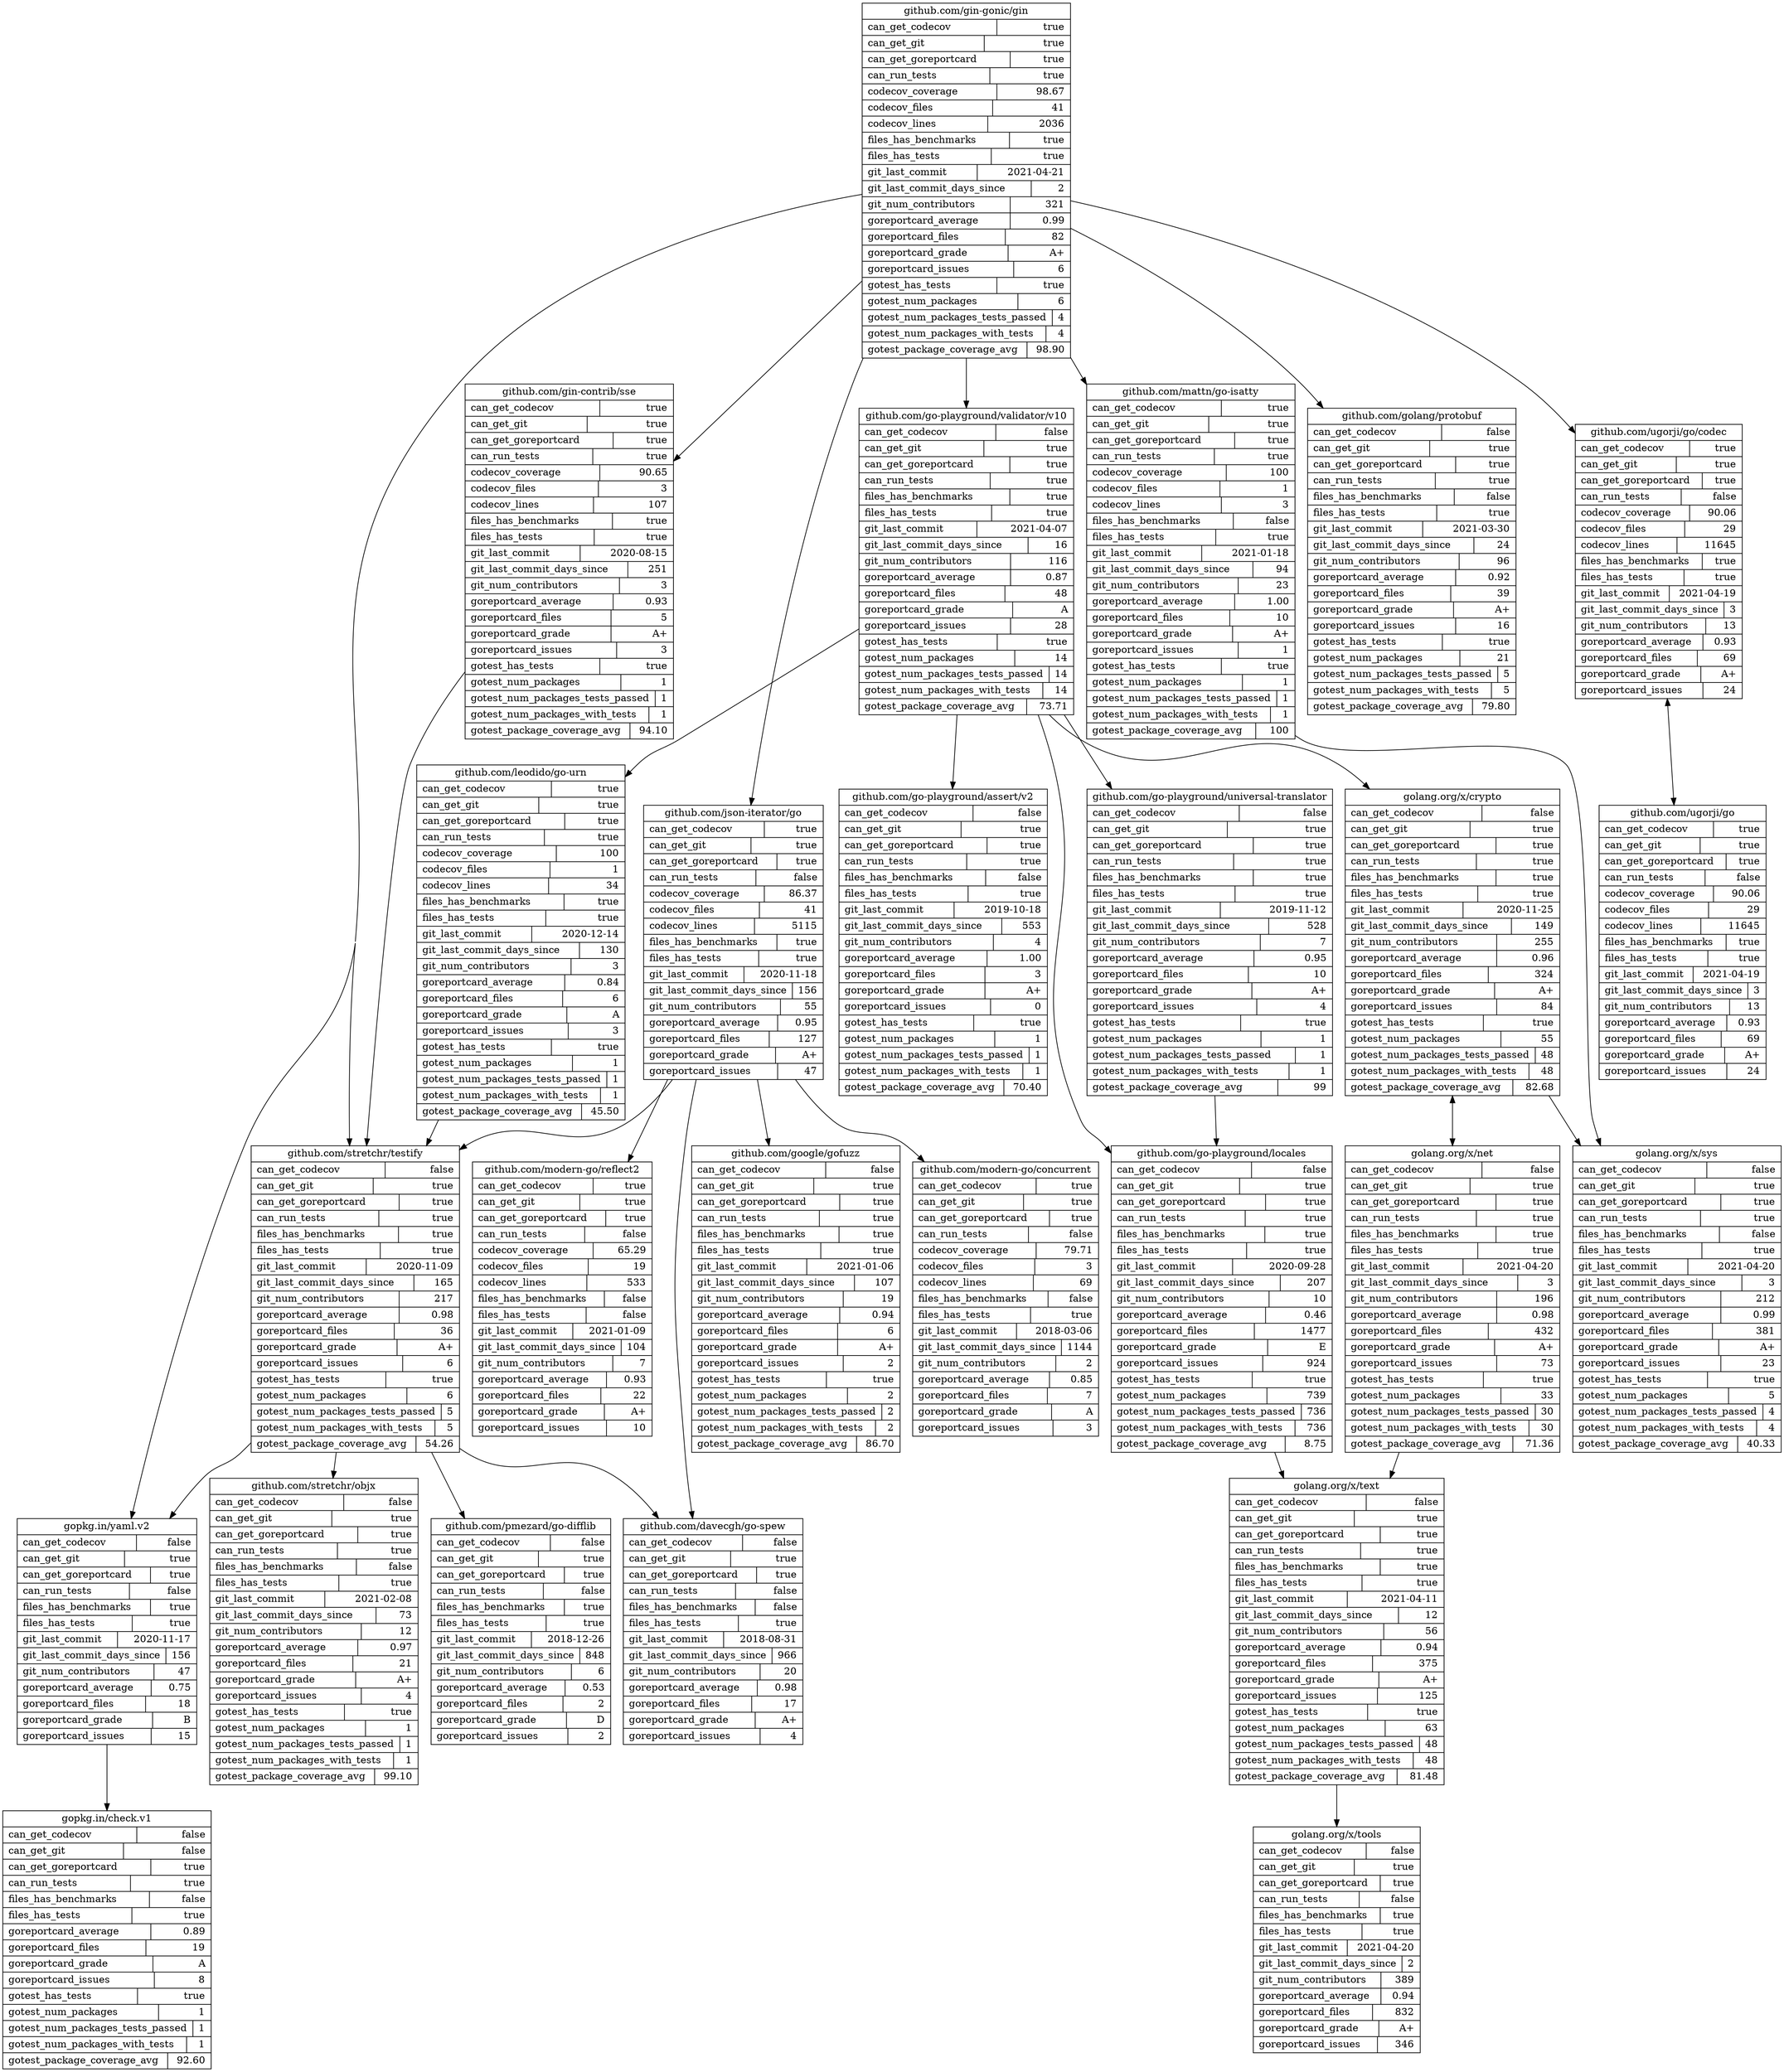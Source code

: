 digraph G {
	concentrate=True;
	rankdir=TB;
	node [shape=record];
	
	"github.com/gin-gonic/gin" [label="{ github.com/gin-gonic/gin | {can_get_codecov\l | true\r} | {can_get_git\l | true\r} | {can_get_goreportcard\l | true\r} | {can_run_tests\l | true\r} | {codecov_coverage\l | 98.67\r} | {codecov_files\l | 41\r} | {codecov_lines\l | 2036\r} | {files_has_benchmarks\l | true\r} | {files_has_tests\l | true\r} | {git_last_commit\l | 2021-04-21\r} | {git_last_commit_days_since\l | 2\r} | {git_num_contributors\l | 321\r} | {goreportcard_average\l | 0.99\r} | {goreportcard_files\l | 82\r} | {goreportcard_grade\l | A+\r} | {goreportcard_issues\l | 6\r} | {gotest_has_tests\l | true\r} | {gotest_num_packages\l | 6\r} | {gotest_num_packages_tests_passed\l | 4\r} | {gotest_num_packages_with_tests\l | 4\r} | {gotest_package_coverage_avg\l | 98.90\r} }"];
	"github.com/gin-contrib/sse" [label="{ github.com/gin-contrib/sse | {can_get_codecov\l | true\r} | {can_get_git\l | true\r} | {can_get_goreportcard\l | true\r} | {can_run_tests\l | true\r} | {codecov_coverage\l | 90.65\r} | {codecov_files\l | 3\r} | {codecov_lines\l | 107\r} | {files_has_benchmarks\l | true\r} | {files_has_tests\l | true\r} | {git_last_commit\l | 2020-08-15\r} | {git_last_commit_days_since\l | 251\r} | {git_num_contributors\l | 3\r} | {goreportcard_average\l | 0.93\r} | {goreportcard_files\l | 5\r} | {goreportcard_grade\l | A+\r} | {goreportcard_issues\l | 3\r} | {gotest_has_tests\l | true\r} | {gotest_num_packages\l | 1\r} | {gotest_num_packages_tests_passed\l | 1\r} | {gotest_num_packages_with_tests\l | 1\r} | {gotest_package_coverage_avg\l | 94.10\r} }"];
	"github.com/go-playground/validator/v10" [label="{ github.com/go-playground/validator/v10 | {can_get_codecov\l | false\r} | {can_get_git\l | true\r} | {can_get_goreportcard\l | true\r} | {can_run_tests\l | true\r} | {files_has_benchmarks\l | true\r} | {files_has_tests\l | true\r} | {git_last_commit\l | 2021-04-07\r} | {git_last_commit_days_since\l | 16\r} | {git_num_contributors\l | 116\r} | {goreportcard_average\l | 0.87\r} | {goreportcard_files\l | 48\r} | {goreportcard_grade\l | A\r} | {goreportcard_issues\l | 28\r} | {gotest_has_tests\l | true\r} | {gotest_num_packages\l | 14\r} | {gotest_num_packages_tests_passed\l | 14\r} | {gotest_num_packages_with_tests\l | 14\r} | {gotest_package_coverage_avg\l | 73.71\r} }"];
	"github.com/golang/protobuf" [label="{ github.com/golang/protobuf | {can_get_codecov\l | false\r} | {can_get_git\l | true\r} | {can_get_goreportcard\l | true\r} | {can_run_tests\l | true\r} | {files_has_benchmarks\l | false\r} | {files_has_tests\l | true\r} | {git_last_commit\l | 2021-03-30\r} | {git_last_commit_days_since\l | 24\r} | {git_num_contributors\l | 96\r} | {goreportcard_average\l | 0.92\r} | {goreportcard_files\l | 39\r} | {goreportcard_grade\l | A+\r} | {goreportcard_issues\l | 16\r} | {gotest_has_tests\l | true\r} | {gotest_num_packages\l | 21\r} | {gotest_num_packages_tests_passed\l | 5\r} | {gotest_num_packages_with_tests\l | 5\r} | {gotest_package_coverage_avg\l | 79.80\r} }"];
	"github.com/json-iterator/go" [label="{ github.com/json-iterator/go | {can_get_codecov\l | true\r} | {can_get_git\l | true\r} | {can_get_goreportcard\l | true\r} | {can_run_tests\l | false\r} | {codecov_coverage\l | 86.37\r} | {codecov_files\l | 41\r} | {codecov_lines\l | 5115\r} | {files_has_benchmarks\l | true\r} | {files_has_tests\l | true\r} | {git_last_commit\l | 2020-11-18\r} | {git_last_commit_days_since\l | 156\r} | {git_num_contributors\l | 55\r} | {goreportcard_average\l | 0.95\r} | {goreportcard_files\l | 127\r} | {goreportcard_grade\l | A+\r} | {goreportcard_issues\l | 47\r} }"];
	"github.com/mattn/go-isatty" [label="{ github.com/mattn/go-isatty | {can_get_codecov\l | true\r} | {can_get_git\l | true\r} | {can_get_goreportcard\l | true\r} | {can_run_tests\l | true\r} | {codecov_coverage\l | 100\r} | {codecov_files\l | 1\r} | {codecov_lines\l | 3\r} | {files_has_benchmarks\l | false\r} | {files_has_tests\l | true\r} | {git_last_commit\l | 2021-01-18\r} | {git_last_commit_days_since\l | 94\r} | {git_num_contributors\l | 23\r} | {goreportcard_average\l | 1.00\r} | {goreportcard_files\l | 10\r} | {goreportcard_grade\l | A+\r} | {goreportcard_issues\l | 1\r} | {gotest_has_tests\l | true\r} | {gotest_num_packages\l | 1\r} | {gotest_num_packages_tests_passed\l | 1\r} | {gotest_num_packages_with_tests\l | 1\r} | {gotest_package_coverage_avg\l | 100\r} }"];
	"github.com/stretchr/testify" [label="{ github.com/stretchr/testify | {can_get_codecov\l | false\r} | {can_get_git\l | true\r} | {can_get_goreportcard\l | true\r} | {can_run_tests\l | true\r} | {files_has_benchmarks\l | true\r} | {files_has_tests\l | true\r} | {git_last_commit\l | 2020-11-09\r} | {git_last_commit_days_since\l | 165\r} | {git_num_contributors\l | 217\r} | {goreportcard_average\l | 0.98\r} | {goreportcard_files\l | 36\r} | {goreportcard_grade\l | A+\r} | {goreportcard_issues\l | 6\r} | {gotest_has_tests\l | true\r} | {gotest_num_packages\l | 6\r} | {gotest_num_packages_tests_passed\l | 5\r} | {gotest_num_packages_with_tests\l | 5\r} | {gotest_package_coverage_avg\l | 54.26\r} }"];
	"github.com/ugorji/go/codec" [label="{ github.com/ugorji/go/codec | {can_get_codecov\l | true\r} | {can_get_git\l | true\r} | {can_get_goreportcard\l | true\r} | {can_run_tests\l | false\r} | {codecov_coverage\l | 90.06\r} | {codecov_files\l | 29\r} | {codecov_lines\l | 11645\r} | {files_has_benchmarks\l | true\r} | {files_has_tests\l | true\r} | {git_last_commit\l | 2021-04-19\r} | {git_last_commit_days_since\l | 3\r} | {git_num_contributors\l | 13\r} | {goreportcard_average\l | 0.93\r} | {goreportcard_files\l | 69\r} | {goreportcard_grade\l | A+\r} | {goreportcard_issues\l | 24\r} }"];
	"gopkg.in/yaml.v2" [label="{ gopkg.in/yaml.v2 | {can_get_codecov\l | false\r} | {can_get_git\l | true\r} | {can_get_goreportcard\l | true\r} | {can_run_tests\l | false\r} | {files_has_benchmarks\l | true\r} | {files_has_tests\l | true\r} | {git_last_commit\l | 2020-11-17\r} | {git_last_commit_days_since\l | 156\r} | {git_num_contributors\l | 47\r} | {goreportcard_average\l | 0.75\r} | {goreportcard_files\l | 18\r} | {goreportcard_grade\l | B\r} | {goreportcard_issues\l | 15\r} }"];
	"github.com/go-playground/assert/v2" [label="{ github.com/go-playground/assert/v2 | {can_get_codecov\l | false\r} | {can_get_git\l | true\r} | {can_get_goreportcard\l | true\r} | {can_run_tests\l | true\r} | {files_has_benchmarks\l | false\r} | {files_has_tests\l | true\r} | {git_last_commit\l | 2019-10-18\r} | {git_last_commit_days_since\l | 553\r} | {git_num_contributors\l | 4\r} | {goreportcard_average\l | 1.00\r} | {goreportcard_files\l | 3\r} | {goreportcard_grade\l | A+\r} | {goreportcard_issues\l | 0\r} | {gotest_has_tests\l | true\r} | {gotest_num_packages\l | 1\r} | {gotest_num_packages_tests_passed\l | 1\r} | {gotest_num_packages_with_tests\l | 1\r} | {gotest_package_coverage_avg\l | 70.40\r} }"];
	"github.com/go-playground/locales" [label="{ github.com/go-playground/locales | {can_get_codecov\l | false\r} | {can_get_git\l | true\r} | {can_get_goreportcard\l | true\r} | {can_run_tests\l | true\r} | {files_has_benchmarks\l | true\r} | {files_has_tests\l | true\r} | {git_last_commit\l | 2020-09-28\r} | {git_last_commit_days_since\l | 207\r} | {git_num_contributors\l | 10\r} | {goreportcard_average\l | 0.46\r} | {goreportcard_files\l | 1477\r} | {goreportcard_grade\l | E\r} | {goreportcard_issues\l | 924\r} | {gotest_has_tests\l | true\r} | {gotest_num_packages\l | 739\r} | {gotest_num_packages_tests_passed\l | 736\r} | {gotest_num_packages_with_tests\l | 736\r} | {gotest_package_coverage_avg\l | 8.75\r} }"];
	"github.com/go-playground/universal-translator" [label="{ github.com/go-playground/universal-translator | {can_get_codecov\l | false\r} | {can_get_git\l | true\r} | {can_get_goreportcard\l | true\r} | {can_run_tests\l | true\r} | {files_has_benchmarks\l | true\r} | {files_has_tests\l | true\r} | {git_last_commit\l | 2019-11-12\r} | {git_last_commit_days_since\l | 528\r} | {git_num_contributors\l | 7\r} | {goreportcard_average\l | 0.95\r} | {goreportcard_files\l | 10\r} | {goreportcard_grade\l | A+\r} | {goreportcard_issues\l | 4\r} | {gotest_has_tests\l | true\r} | {gotest_num_packages\l | 1\r} | {gotest_num_packages_tests_passed\l | 1\r} | {gotest_num_packages_with_tests\l | 1\r} | {gotest_package_coverage_avg\l | 99\r} }"];
	"github.com/leodido/go-urn" [label="{ github.com/leodido/go-urn | {can_get_codecov\l | true\r} | {can_get_git\l | true\r} | {can_get_goreportcard\l | true\r} | {can_run_tests\l | true\r} | {codecov_coverage\l | 100\r} | {codecov_files\l | 1\r} | {codecov_lines\l | 34\r} | {files_has_benchmarks\l | true\r} | {files_has_tests\l | true\r} | {git_last_commit\l | 2020-12-14\r} | {git_last_commit_days_since\l | 130\r} | {git_num_contributors\l | 3\r} | {goreportcard_average\l | 0.84\r} | {goreportcard_files\l | 6\r} | {goreportcard_grade\l | A\r} | {goreportcard_issues\l | 3\r} | {gotest_has_tests\l | true\r} | {gotest_num_packages\l | 1\r} | {gotest_num_packages_tests_passed\l | 1\r} | {gotest_num_packages_with_tests\l | 1\r} | {gotest_package_coverage_avg\l | 45.50\r} }"];
	"golang.org/x/crypto" [label="{ golang.org/x/crypto | {can_get_codecov\l | false\r} | {can_get_git\l | true\r} | {can_get_goreportcard\l | true\r} | {can_run_tests\l | true\r} | {files_has_benchmarks\l | true\r} | {files_has_tests\l | true\r} | {git_last_commit\l | 2020-11-25\r} | {git_last_commit_days_since\l | 149\r} | {git_num_contributors\l | 255\r} | {goreportcard_average\l | 0.96\r} | {goreportcard_files\l | 324\r} | {goreportcard_grade\l | A+\r} | {goreportcard_issues\l | 84\r} | {gotest_has_tests\l | true\r} | {gotest_num_packages\l | 55\r} | {gotest_num_packages_tests_passed\l | 48\r} | {gotest_num_packages_with_tests\l | 48\r} | {gotest_package_coverage_avg\l | 82.68\r} }"];
	"github.com/davecgh/go-spew" [label="{ github.com/davecgh/go-spew | {can_get_codecov\l | false\r} | {can_get_git\l | true\r} | {can_get_goreportcard\l | true\r} | {can_run_tests\l | false\r} | {files_has_benchmarks\l | false\r} | {files_has_tests\l | true\r} | {git_last_commit\l | 2018-08-31\r} | {git_last_commit_days_since\l | 966\r} | {git_num_contributors\l | 20\r} | {goreportcard_average\l | 0.98\r} | {goreportcard_files\l | 17\r} | {goreportcard_grade\l | A+\r} | {goreportcard_issues\l | 4\r} }"];
	"github.com/google/gofuzz" [label="{ github.com/google/gofuzz | {can_get_codecov\l | false\r} | {can_get_git\l | true\r} | {can_get_goreportcard\l | true\r} | {can_run_tests\l | true\r} | {files_has_benchmarks\l | true\r} | {files_has_tests\l | true\r} | {git_last_commit\l | 2021-01-06\r} | {git_last_commit_days_since\l | 107\r} | {git_num_contributors\l | 19\r} | {goreportcard_average\l | 0.94\r} | {goreportcard_files\l | 6\r} | {goreportcard_grade\l | A+\r} | {goreportcard_issues\l | 2\r} | {gotest_has_tests\l | true\r} | {gotest_num_packages\l | 2\r} | {gotest_num_packages_tests_passed\l | 2\r} | {gotest_num_packages_with_tests\l | 2\r} | {gotest_package_coverage_avg\l | 86.70\r} }"];
	"github.com/modern-go/concurrent" [label="{ github.com/modern-go/concurrent | {can_get_codecov\l | true\r} | {can_get_git\l | true\r} | {can_get_goreportcard\l | true\r} | {can_run_tests\l | false\r} | {codecov_coverage\l | 79.71\r} | {codecov_files\l | 3\r} | {codecov_lines\l | 69\r} | {files_has_benchmarks\l | false\r} | {files_has_tests\l | true\r} | {git_last_commit\l | 2018-03-06\r} | {git_last_commit_days_since\l | 1144\r} | {git_num_contributors\l | 2\r} | {goreportcard_average\l | 0.85\r} | {goreportcard_files\l | 7\r} | {goreportcard_grade\l | A\r} | {goreportcard_issues\l | 3\r} }"];
	"github.com/modern-go/reflect2" [label="{ github.com/modern-go/reflect2 | {can_get_codecov\l | true\r} | {can_get_git\l | true\r} | {can_get_goreportcard\l | true\r} | {can_run_tests\l | false\r} | {codecov_coverage\l | 65.29\r} | {codecov_files\l | 19\r} | {codecov_lines\l | 533\r} | {files_has_benchmarks\l | false\r} | {files_has_tests\l | false\r} | {git_last_commit\l | 2021-01-09\r} | {git_last_commit_days_since\l | 104\r} | {git_num_contributors\l | 7\r} | {goreportcard_average\l | 0.93\r} | {goreportcard_files\l | 22\r} | {goreportcard_grade\l | A+\r} | {goreportcard_issues\l | 10\r} }"];
	"golang.org/x/sys" [label="{ golang.org/x/sys | {can_get_codecov\l | false\r} | {can_get_git\l | true\r} | {can_get_goreportcard\l | true\r} | {can_run_tests\l | true\r} | {files_has_benchmarks\l | false\r} | {files_has_tests\l | true\r} | {git_last_commit\l | 2021-04-20\r} | {git_last_commit_days_since\l | 3\r} | {git_num_contributors\l | 212\r} | {goreportcard_average\l | 0.99\r} | {goreportcard_files\l | 381\r} | {goreportcard_grade\l | A+\r} | {goreportcard_issues\l | 23\r} | {gotest_has_tests\l | true\r} | {gotest_num_packages\l | 5\r} | {gotest_num_packages_tests_passed\l | 4\r} | {gotest_num_packages_with_tests\l | 4\r} | {gotest_package_coverage_avg\l | 40.33\r} }"];
	"github.com/pmezard/go-difflib" [label="{ github.com/pmezard/go-difflib | {can_get_codecov\l | false\r} | {can_get_git\l | true\r} | {can_get_goreportcard\l | true\r} | {can_run_tests\l | false\r} | {files_has_benchmarks\l | true\r} | {files_has_tests\l | true\r} | {git_last_commit\l | 2018-12-26\r} | {git_last_commit_days_since\l | 848\r} | {git_num_contributors\l | 6\r} | {goreportcard_average\l | 0.53\r} | {goreportcard_files\l | 2\r} | {goreportcard_grade\l | D\r} | {goreportcard_issues\l | 2\r} }"];
	"github.com/stretchr/objx" [label="{ github.com/stretchr/objx | {can_get_codecov\l | false\r} | {can_get_git\l | true\r} | {can_get_goreportcard\l | true\r} | {can_run_tests\l | true\r} | {files_has_benchmarks\l | false\r} | {files_has_tests\l | true\r} | {git_last_commit\l | 2021-02-08\r} | {git_last_commit_days_since\l | 73\r} | {git_num_contributors\l | 12\r} | {goreportcard_average\l | 0.97\r} | {goreportcard_files\l | 21\r} | {goreportcard_grade\l | A+\r} | {goreportcard_issues\l | 4\r} | {gotest_has_tests\l | true\r} | {gotest_num_packages\l | 1\r} | {gotest_num_packages_tests_passed\l | 1\r} | {gotest_num_packages_with_tests\l | 1\r} | {gotest_package_coverage_avg\l | 99.10\r} }"];
	"github.com/ugorji/go" [label="{ github.com/ugorji/go | {can_get_codecov\l | true\r} | {can_get_git\l | true\r} | {can_get_goreportcard\l | true\r} | {can_run_tests\l | false\r} | {codecov_coverage\l | 90.06\r} | {codecov_files\l | 29\r} | {codecov_lines\l | 11645\r} | {files_has_benchmarks\l | true\r} | {files_has_tests\l | true\r} | {git_last_commit\l | 2021-04-19\r} | {git_last_commit_days_since\l | 3\r} | {git_num_contributors\l | 13\r} | {goreportcard_average\l | 0.93\r} | {goreportcard_files\l | 69\r} | {goreportcard_grade\l | A+\r} | {goreportcard_issues\l | 24\r} }"];
	"gopkg.in/check.v1" [label="{ gopkg.in/check.v1 | {can_get_codecov\l | false\r} | {can_get_git\l | false\r} | {can_get_goreportcard\l | true\r} | {can_run_tests\l | true\r} | {files_has_benchmarks\l | false\r} | {files_has_tests\l | true\r} | {goreportcard_average\l | 0.89\r} | {goreportcard_files\l | 19\r} | {goreportcard_grade\l | A\r} | {goreportcard_issues\l | 8\r} | {gotest_has_tests\l | true\r} | {gotest_num_packages\l | 1\r} | {gotest_num_packages_tests_passed\l | 1\r} | {gotest_num_packages_with_tests\l | 1\r} | {gotest_package_coverage_avg\l | 92.60\r} }"];
	"golang.org/x/text" [label="{ golang.org/x/text | {can_get_codecov\l | false\r} | {can_get_git\l | true\r} | {can_get_goreportcard\l | true\r} | {can_run_tests\l | true\r} | {files_has_benchmarks\l | true\r} | {files_has_tests\l | true\r} | {git_last_commit\l | 2021-04-11\r} | {git_last_commit_days_since\l | 12\r} | {git_num_contributors\l | 56\r} | {goreportcard_average\l | 0.94\r} | {goreportcard_files\l | 375\r} | {goreportcard_grade\l | A+\r} | {goreportcard_issues\l | 125\r} | {gotest_has_tests\l | true\r} | {gotest_num_packages\l | 63\r} | {gotest_num_packages_tests_passed\l | 48\r} | {gotest_num_packages_with_tests\l | 48\r} | {gotest_package_coverage_avg\l | 81.48\r} }"];
	"golang.org/x/net" [label="{ golang.org/x/net | {can_get_codecov\l | false\r} | {can_get_git\l | true\r} | {can_get_goreportcard\l | true\r} | {can_run_tests\l | true\r} | {files_has_benchmarks\l | true\r} | {files_has_tests\l | true\r} | {git_last_commit\l | 2021-04-20\r} | {git_last_commit_days_since\l | 3\r} | {git_num_contributors\l | 196\r} | {goreportcard_average\l | 0.98\r} | {goreportcard_files\l | 432\r} | {goreportcard_grade\l | A+\r} | {goreportcard_issues\l | 73\r} | {gotest_has_tests\l | true\r} | {gotest_num_packages\l | 33\r} | {gotest_num_packages_tests_passed\l | 30\r} | {gotest_num_packages_with_tests\l | 30\r} | {gotest_package_coverage_avg\l | 71.36\r} }"];
	"golang.org/x/tools" [label="{ golang.org/x/tools | {can_get_codecov\l | false\r} | {can_get_git\l | true\r} | {can_get_goreportcard\l | true\r} | {can_run_tests\l | false\r} | {files_has_benchmarks\l | true\r} | {files_has_tests\l | true\r} | {git_last_commit\l | 2021-04-20\r} | {git_last_commit_days_since\l | 2\r} | {git_num_contributors\l | 389\r} | {goreportcard_average\l | 0.94\r} | {goreportcard_files\l | 832\r} | {goreportcard_grade\l | A+\r} | {goreportcard_issues\l | 346\r} }"];
	

	"github.com/gin-gonic/gin" -> "github.com/gin-contrib/sse";
	"github.com/gin-gonic/gin" -> "github.com/go-playground/validator/v10";
	"github.com/gin-gonic/gin" -> "github.com/golang/protobuf";
	"github.com/gin-gonic/gin" -> "github.com/json-iterator/go";
	"github.com/gin-gonic/gin" -> "github.com/mattn/go-isatty";
	"github.com/gin-gonic/gin" -> "github.com/stretchr/testify";
	"github.com/gin-gonic/gin" -> "github.com/ugorji/go/codec";
	"github.com/gin-gonic/gin" -> "gopkg.in/yaml.v2";
	"github.com/gin-contrib/sse" -> "github.com/stretchr/testify";
	"github.com/go-playground/validator/v10" -> "github.com/go-playground/assert/v2";
	"github.com/go-playground/validator/v10" -> "github.com/go-playground/locales";
	"github.com/go-playground/validator/v10" -> "github.com/go-playground/universal-translator";
	"github.com/go-playground/validator/v10" -> "github.com/leodido/go-urn";
	"github.com/go-playground/validator/v10" -> "golang.org/x/crypto";
	"github.com/json-iterator/go" -> "github.com/davecgh/go-spew";
	"github.com/json-iterator/go" -> "github.com/google/gofuzz";
	"github.com/json-iterator/go" -> "github.com/modern-go/concurrent";
	"github.com/json-iterator/go" -> "github.com/modern-go/reflect2";
	"github.com/json-iterator/go" -> "github.com/stretchr/testify";
	"github.com/mattn/go-isatty" -> "golang.org/x/sys";
	"github.com/stretchr/testify" -> "github.com/davecgh/go-spew";
	"github.com/stretchr/testify" -> "github.com/pmezard/go-difflib";
	"github.com/stretchr/testify" -> "github.com/stretchr/objx";
	"github.com/stretchr/testify" -> "gopkg.in/yaml.v2";
	"github.com/ugorji/go/codec" -> "github.com/ugorji/go";
	"gopkg.in/yaml.v2" -> "gopkg.in/check.v1";
	"github.com/stretchr/testify" -> "github.com/davecgh/go-spew";
	"github.com/stretchr/testify" -> "github.com/pmezard/go-difflib";
	"github.com/stretchr/testify" -> "github.com/stretchr/objx";
	"github.com/go-playground/locales" -> "golang.org/x/text";
	"github.com/go-playground/universal-translator" -> "github.com/go-playground/locales";
	"github.com/leodido/go-urn" -> "github.com/stretchr/testify";
	"golang.org/x/crypto" -> "golang.org/x/net";
	"golang.org/x/crypto" -> "golang.org/x/sys";
	"gopkg.in/yaml.v2" -> "gopkg.in/check.v1";
	"github.com/ugorji/go" -> "github.com/ugorji/go/codec";
	"golang.org/x/text" -> "golang.org/x/tools";
	"golang.org/x/net" -> "golang.org/x/crypto";
	"golang.org/x/net" -> "golang.org/x/text";
	"golang.org/x/crypto" -> "golang.org/x/sys";
	
}
